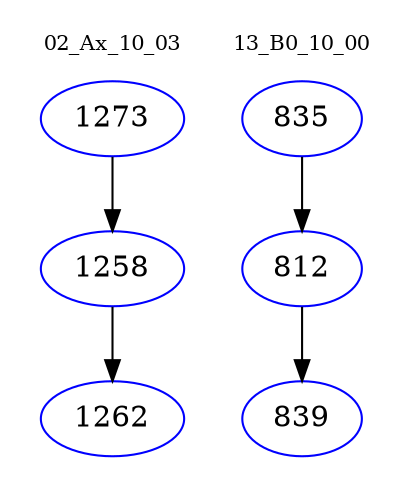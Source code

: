 digraph{
subgraph cluster_0 {
color = white
label = "02_Ax_10_03";
fontsize=10;
T0_1273 [label="1273", color="blue"]
T0_1273 -> T0_1258 [color="black"]
T0_1258 [label="1258", color="blue"]
T0_1258 -> T0_1262 [color="black"]
T0_1262 [label="1262", color="blue"]
}
subgraph cluster_1 {
color = white
label = "13_B0_10_00";
fontsize=10;
T1_835 [label="835", color="blue"]
T1_835 -> T1_812 [color="black"]
T1_812 [label="812", color="blue"]
T1_812 -> T1_839 [color="black"]
T1_839 [label="839", color="blue"]
}
}

